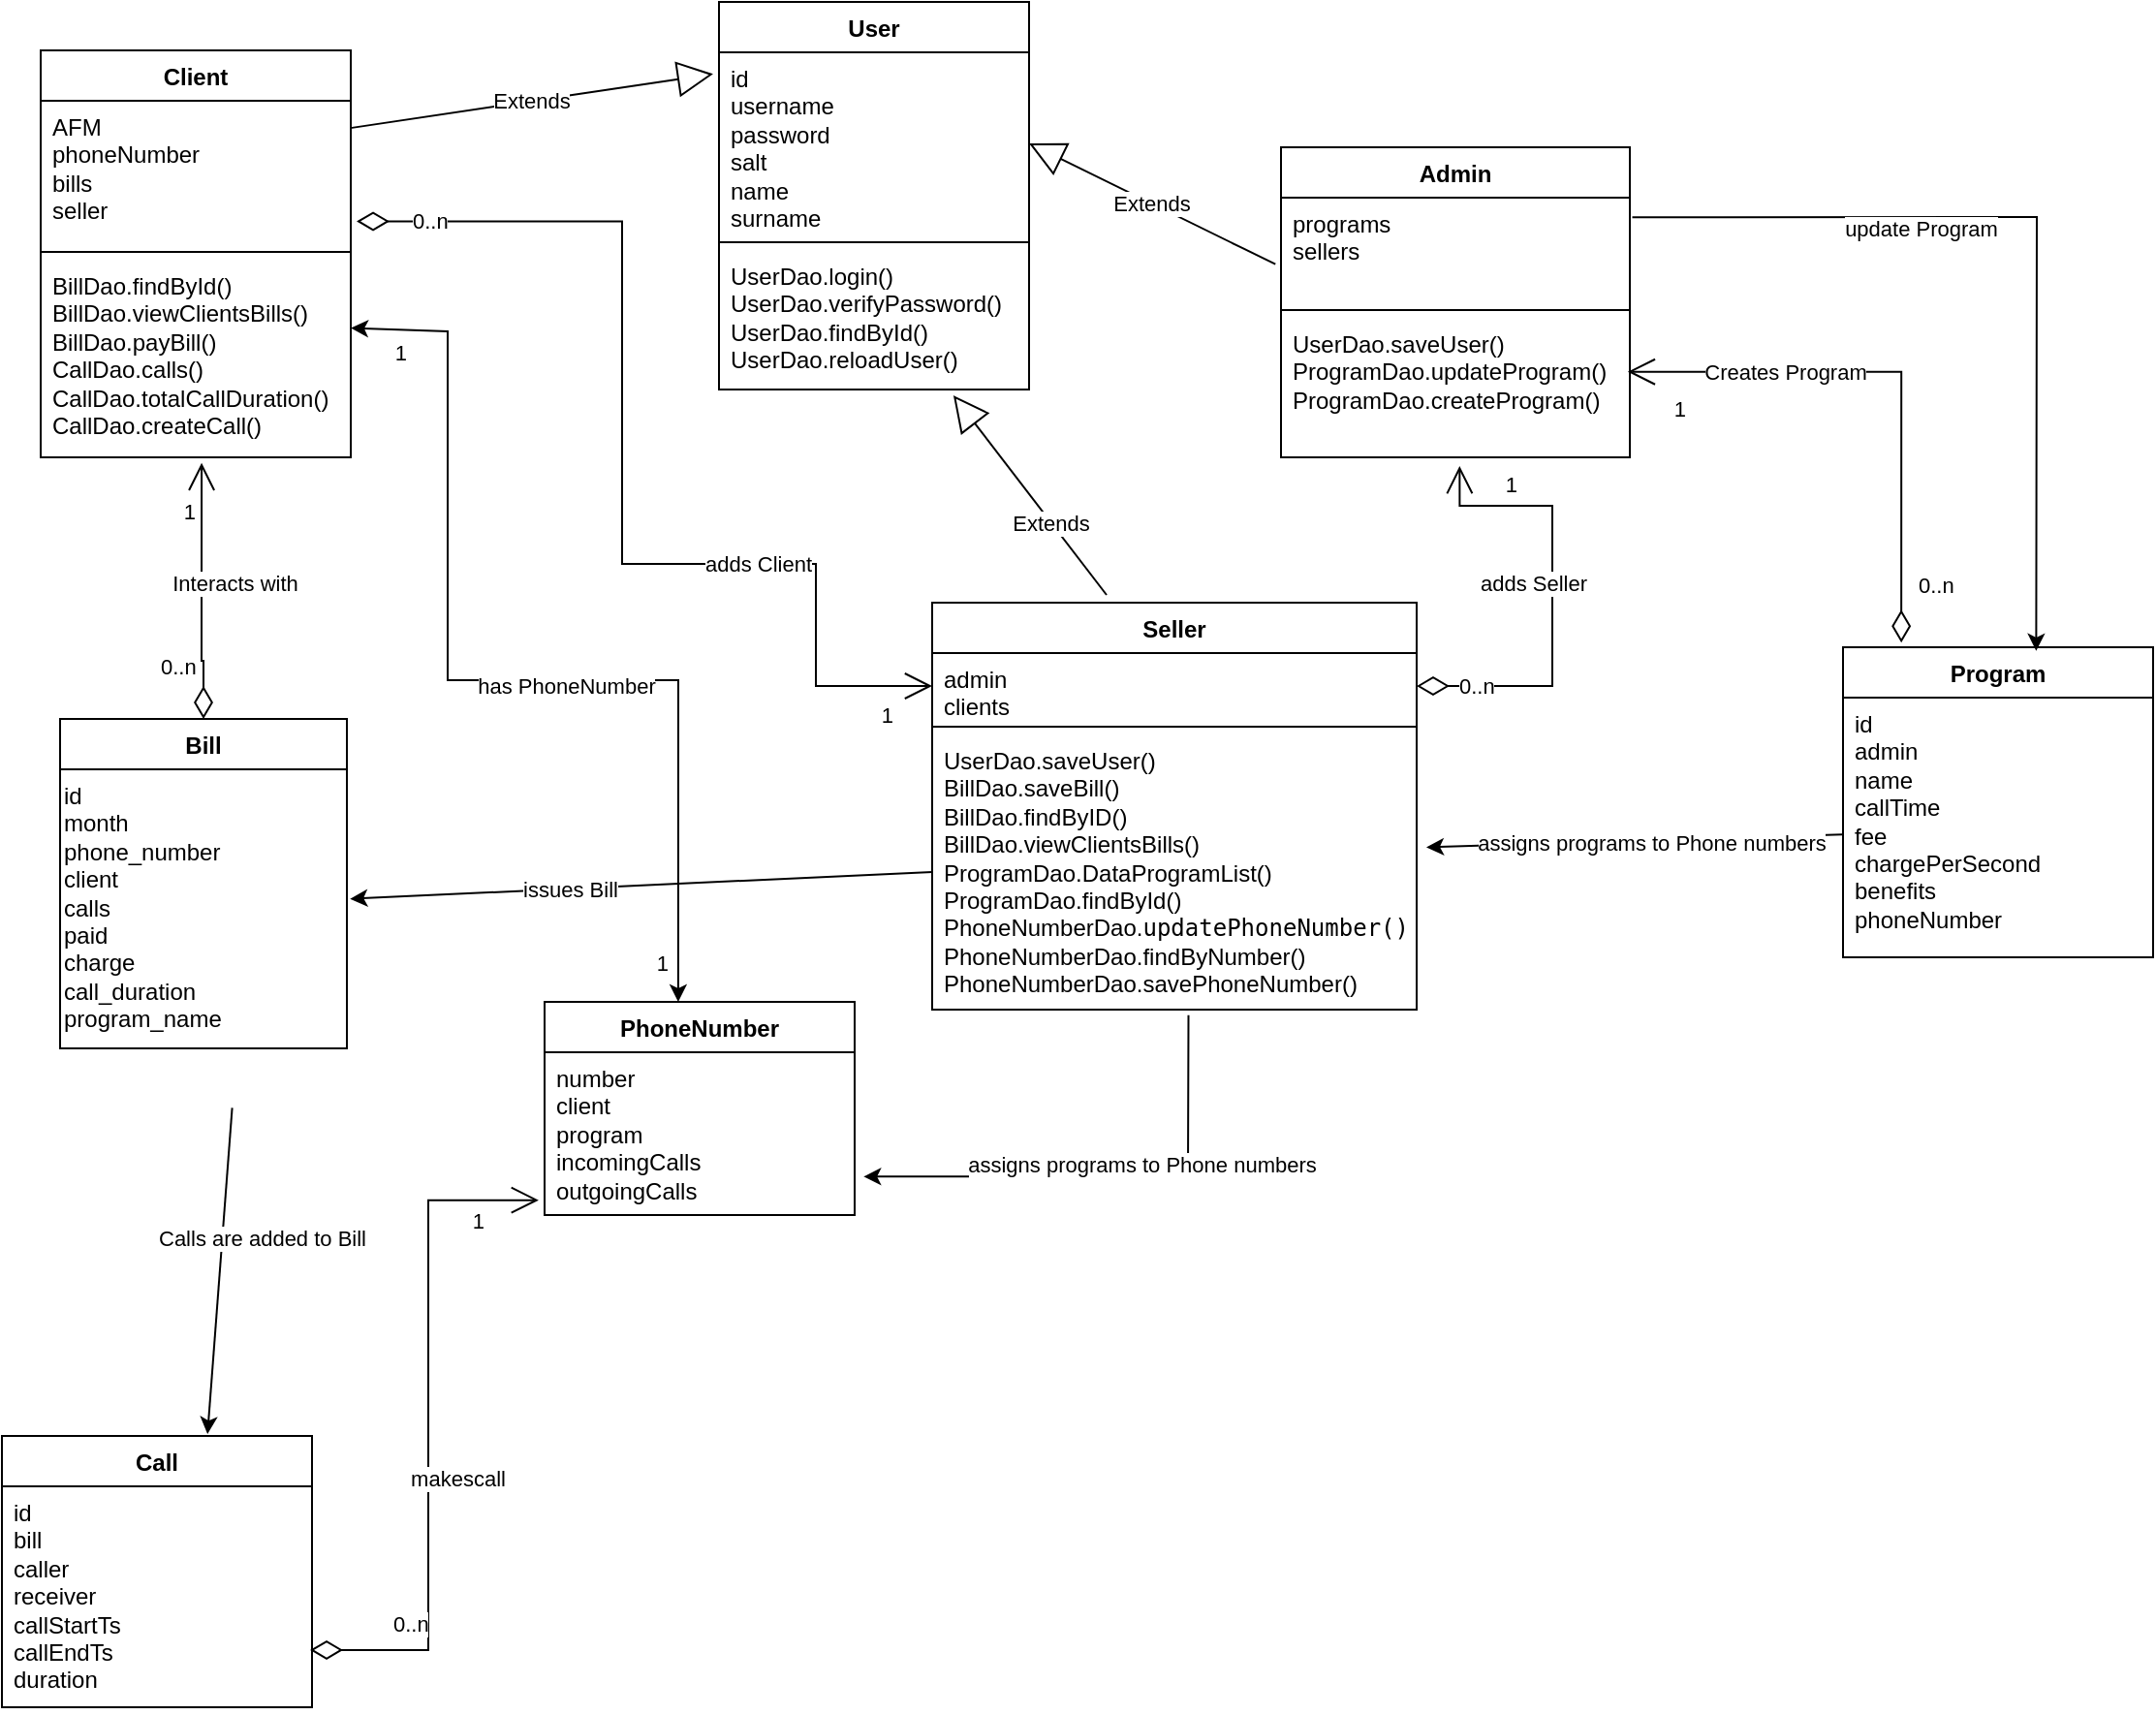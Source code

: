 <mxfile version="24.6.5" type="github">
  <diagram id="C5RBs43oDa-KdzZeNtuy" name="Page-1">
    <mxGraphModel dx="1816" dy="523" grid="1" gridSize="10" guides="1" tooltips="1" connect="1" arrows="1" fold="1" page="1" pageScale="1" pageWidth="827" pageHeight="1169" math="0" shadow="0">
      <root>
        <mxCell id="WIyWlLk6GJQsqaUBKTNV-0" />
        <mxCell id="WIyWlLk6GJQsqaUBKTNV-1" parent="WIyWlLk6GJQsqaUBKTNV-0" />
        <mxCell id="PQQsiV7FaaH9W0I3lToX-6" value="User" style="swimlane;fontStyle=1;align=center;verticalAlign=top;childLayout=stackLayout;horizontal=1;startSize=26;horizontalStack=0;resizeParent=1;resizeParentMax=0;resizeLast=0;collapsible=1;marginBottom=0;whiteSpace=wrap;html=1;" parent="WIyWlLk6GJQsqaUBKTNV-1" vertex="1">
          <mxGeometry x="320" width="160" height="200" as="geometry">
            <mxRectangle x="254" y="150" width="100" height="30" as="alternateBounds" />
          </mxGeometry>
        </mxCell>
        <mxCell id="PQQsiV7FaaH9W0I3lToX-7" value="&lt;div&gt;id&lt;/div&gt;username&lt;div&gt;password&lt;/div&gt;&lt;div&gt;salt&lt;/div&gt;&lt;div&gt;name&lt;/div&gt;&lt;div&gt;surname&lt;/div&gt;" style="text;strokeColor=none;fillColor=none;align=left;verticalAlign=top;spacingLeft=4;spacingRight=4;overflow=hidden;rotatable=0;points=[[0,0.5],[1,0.5]];portConstraint=eastwest;whiteSpace=wrap;html=1;" parent="PQQsiV7FaaH9W0I3lToX-6" vertex="1">
          <mxGeometry y="26" width="160" height="94" as="geometry" />
        </mxCell>
        <mxCell id="PQQsiV7FaaH9W0I3lToX-8" value="" style="line;strokeWidth=1;fillColor=none;align=left;verticalAlign=middle;spacingTop=-1;spacingLeft=3;spacingRight=3;rotatable=0;labelPosition=right;points=[];portConstraint=eastwest;strokeColor=inherit;" parent="PQQsiV7FaaH9W0I3lToX-6" vertex="1">
          <mxGeometry y="120" width="160" height="8" as="geometry" />
        </mxCell>
        <mxCell id="PQQsiV7FaaH9W0I3lToX-9" value="&lt;div&gt;UserDao.login()&lt;/div&gt;&lt;div&gt;UserDao.verifyPassword()&lt;/div&gt;&lt;div&gt;UserDao.findById()&lt;br&gt;&lt;/div&gt;&lt;div&gt;&lt;span style=&quot;background-color: initial;&quot;&gt;UserDao.reloadUser()&lt;/span&gt;&lt;br&gt;&lt;/div&gt;" style="text;strokeColor=none;fillColor=none;align=left;verticalAlign=top;spacingLeft=4;spacingRight=4;overflow=hidden;rotatable=0;points=[[0,0.5],[1,0.5]];portConstraint=eastwest;whiteSpace=wrap;html=1;" parent="PQQsiV7FaaH9W0I3lToX-6" vertex="1">
          <mxGeometry y="128" width="160" height="72" as="geometry" />
        </mxCell>
        <mxCell id="PQQsiV7FaaH9W0I3lToX-16" value="Admin" style="swimlane;fontStyle=1;align=center;verticalAlign=top;childLayout=stackLayout;horizontal=1;startSize=26;horizontalStack=0;resizeParent=1;resizeParentMax=0;resizeLast=0;collapsible=1;marginBottom=0;whiteSpace=wrap;html=1;" parent="WIyWlLk6GJQsqaUBKTNV-1" vertex="1">
          <mxGeometry x="610" y="75" width="180" height="160" as="geometry" />
        </mxCell>
        <mxCell id="PQQsiV7FaaH9W0I3lToX-17" value="programs&lt;div&gt;sellers&lt;/div&gt;" style="text;strokeColor=none;fillColor=none;align=left;verticalAlign=top;spacingLeft=4;spacingRight=4;overflow=hidden;rotatable=0;points=[[0,0.5],[1,0.5]];portConstraint=eastwest;whiteSpace=wrap;html=1;" parent="PQQsiV7FaaH9W0I3lToX-16" vertex="1">
          <mxGeometry y="26" width="180" height="54" as="geometry" />
        </mxCell>
        <mxCell id="PQQsiV7FaaH9W0I3lToX-18" value="" style="line;strokeWidth=1;fillColor=none;align=left;verticalAlign=middle;spacingTop=-1;spacingLeft=3;spacingRight=3;rotatable=0;labelPosition=right;points=[];portConstraint=eastwest;strokeColor=inherit;" parent="PQQsiV7FaaH9W0I3lToX-16" vertex="1">
          <mxGeometry y="80" width="180" height="8" as="geometry" />
        </mxCell>
        <mxCell id="PQQsiV7FaaH9W0I3lToX-19" value="&lt;div&gt;UserDao.saveUser()&lt;br&gt;&lt;/div&gt;ProgramDao.updateProgram()&lt;div&gt;ProgramDao.createProgram()&lt;br&gt;&lt;/div&gt;" style="text;strokeColor=none;fillColor=none;align=left;verticalAlign=top;spacingLeft=4;spacingRight=4;overflow=hidden;rotatable=0;points=[[0,0.5],[1,0.5]];portConstraint=eastwest;whiteSpace=wrap;html=1;" parent="PQQsiV7FaaH9W0I3lToX-16" vertex="1">
          <mxGeometry y="88" width="180" height="72" as="geometry" />
        </mxCell>
        <mxCell id="PQQsiV7FaaH9W0I3lToX-20" value="Client" style="swimlane;fontStyle=1;align=center;verticalAlign=top;childLayout=stackLayout;horizontal=1;startSize=26;horizontalStack=0;resizeParent=1;resizeParentMax=0;resizeLast=0;collapsible=1;marginBottom=0;whiteSpace=wrap;html=1;" parent="WIyWlLk6GJQsqaUBKTNV-1" vertex="1">
          <mxGeometry x="-30" y="25" width="160" height="210" as="geometry" />
        </mxCell>
        <mxCell id="PQQsiV7FaaH9W0I3lToX-21" value="AFM&lt;div&gt;phoneNumber&lt;/div&gt;&lt;div&gt;bills&lt;/div&gt;&lt;div&gt;seller&lt;/div&gt;" style="text;strokeColor=none;fillColor=none;align=left;verticalAlign=top;spacingLeft=4;spacingRight=4;overflow=hidden;rotatable=0;points=[[0,0.5],[1,0.5]];portConstraint=eastwest;whiteSpace=wrap;html=1;" parent="PQQsiV7FaaH9W0I3lToX-20" vertex="1">
          <mxGeometry y="26" width="160" height="74" as="geometry" />
        </mxCell>
        <mxCell id="PQQsiV7FaaH9W0I3lToX-22" value="" style="line;strokeWidth=1;fillColor=none;align=left;verticalAlign=middle;spacingTop=-1;spacingLeft=3;spacingRight=3;rotatable=0;labelPosition=right;points=[];portConstraint=eastwest;strokeColor=inherit;" parent="PQQsiV7FaaH9W0I3lToX-20" vertex="1">
          <mxGeometry y="100" width="160" height="8" as="geometry" />
        </mxCell>
        <mxCell id="PQQsiV7FaaH9W0I3lToX-23" value="BillDao.findById()&lt;div&gt;BillDao.viewClientsBills()&lt;/div&gt;&lt;div&gt;BillDao.payBill()&lt;/div&gt;&lt;div&gt;CallDao.calls()&lt;/div&gt;&lt;div&gt;CallDao.totalCallDuration()&lt;/div&gt;&lt;div&gt;CallDao.createCall()&lt;/div&gt;" style="text;strokeColor=none;fillColor=none;align=left;verticalAlign=top;spacingLeft=4;spacingRight=4;overflow=hidden;rotatable=0;points=[[0,0.5],[1,0.5]];portConstraint=eastwest;whiteSpace=wrap;html=1;" parent="PQQsiV7FaaH9W0I3lToX-20" vertex="1">
          <mxGeometry y="108" width="160" height="102" as="geometry" />
        </mxCell>
        <mxCell id="PQQsiV7FaaH9W0I3lToX-24" value="Seller" style="swimlane;fontStyle=1;align=center;verticalAlign=top;childLayout=stackLayout;horizontal=1;startSize=26;horizontalStack=0;resizeParent=1;resizeParentMax=0;resizeLast=0;collapsible=1;marginBottom=0;whiteSpace=wrap;html=1;" parent="WIyWlLk6GJQsqaUBKTNV-1" vertex="1">
          <mxGeometry x="430" y="310" width="250" height="210" as="geometry" />
        </mxCell>
        <mxCell id="PQQsiV7FaaH9W0I3lToX-25" value="admin&lt;div&gt;clients&lt;/div&gt;" style="text;strokeColor=none;fillColor=none;align=left;verticalAlign=top;spacingLeft=4;spacingRight=4;overflow=hidden;rotatable=0;points=[[0,0.5],[1,0.5]];portConstraint=eastwest;whiteSpace=wrap;html=1;" parent="PQQsiV7FaaH9W0I3lToX-24" vertex="1">
          <mxGeometry y="26" width="250" height="34" as="geometry" />
        </mxCell>
        <mxCell id="PQQsiV7FaaH9W0I3lToX-26" value="" style="line;strokeWidth=1;fillColor=none;align=left;verticalAlign=middle;spacingTop=-1;spacingLeft=3;spacingRight=3;rotatable=0;labelPosition=right;points=[];portConstraint=eastwest;strokeColor=inherit;" parent="PQQsiV7FaaH9W0I3lToX-24" vertex="1">
          <mxGeometry y="60" width="250" height="8" as="geometry" />
        </mxCell>
        <mxCell id="PQQsiV7FaaH9W0I3lToX-27" value="&lt;div&gt;UserDao.saveUser()&lt;br&gt;&lt;/div&gt;&lt;div&gt;BillDao.saveBill()&lt;/div&gt;&lt;div&gt;BillDao.findByID()&lt;/div&gt;&lt;div&gt;BillDao.viewClientsBills()&lt;/div&gt;&lt;div&gt;ProgramDao.DataProgramList()&lt;/div&gt;&lt;div&gt;ProgramDao.findById()&lt;/div&gt;&lt;div&gt;PhoneNumberDao.&lt;span style=&quot;font-family: &amp;quot;Droid Sans Mono&amp;quot;, &amp;quot;monospace&amp;quot;, monospace; white-space: pre;&quot;&gt;updatePhoneNumber()&lt;/span&gt;&lt;/div&gt;&lt;div&gt;PhoneNumberDao.findByNumber()&lt;br&gt;&lt;/div&gt;&lt;div&gt;PhoneNumberDao.savePhoneNumber()&lt;br&gt;&lt;/div&gt;" style="text;strokeColor=none;fillColor=none;align=left;verticalAlign=top;spacingLeft=4;spacingRight=4;overflow=hidden;rotatable=0;points=[[0,0.5],[1,0.5]];portConstraint=eastwest;whiteSpace=wrap;html=1;" parent="PQQsiV7FaaH9W0I3lToX-24" vertex="1">
          <mxGeometry y="68" width="250" height="142" as="geometry" />
        </mxCell>
        <mxCell id="PQQsiV7FaaH9W0I3lToX-28" value="Extends" style="endArrow=block;endSize=16;endFill=0;html=1;rounded=0;exitX=0.999;exitY=0.19;exitDx=0;exitDy=0;exitPerimeter=0;entryX=-0.019;entryY=0.119;entryDx=0;entryDy=0;entryPerimeter=0;" parent="WIyWlLk6GJQsqaUBKTNV-1" source="PQQsiV7FaaH9W0I3lToX-21" target="PQQsiV7FaaH9W0I3lToX-7" edge="1">
          <mxGeometry width="160" relative="1" as="geometry">
            <mxPoint x="194" y="100" as="sourcePoint" />
            <mxPoint x="320" y="74" as="targetPoint" />
            <Array as="points" />
          </mxGeometry>
        </mxCell>
        <mxCell id="PQQsiV7FaaH9W0I3lToX-29" value="Extends" style="endArrow=block;endSize=16;endFill=0;html=1;rounded=0;entryX=0.756;entryY=1.042;entryDx=0;entryDy=0;entryPerimeter=0;" parent="WIyWlLk6GJQsqaUBKTNV-1" edge="1" target="PQQsiV7FaaH9W0I3lToX-9">
          <mxGeometry x="-0.273" width="160" relative="1" as="geometry">
            <mxPoint x="520" y="306" as="sourcePoint" />
            <mxPoint x="450" y="230" as="targetPoint" />
            <Array as="points" />
            <mxPoint as="offset" />
          </mxGeometry>
        </mxCell>
        <mxCell id="PQQsiV7FaaH9W0I3lToX-30" value="Extends" style="endArrow=block;endSize=16;endFill=0;html=1;rounded=0;entryX=1;entryY=0.5;entryDx=0;entryDy=0;exitX=-0.016;exitY=0.636;exitDx=0;exitDy=0;exitPerimeter=0;" parent="WIyWlLk6GJQsqaUBKTNV-1" source="PQQsiV7FaaH9W0I3lToX-17" target="PQQsiV7FaaH9W0I3lToX-7" edge="1">
          <mxGeometry width="160" relative="1" as="geometry">
            <mxPoint x="590" y="108" as="sourcePoint" />
            <mxPoint x="634" y="310" as="targetPoint" />
          </mxGeometry>
        </mxCell>
        <mxCell id="PQQsiV7FaaH9W0I3lToX-31" value="PhoneNumber" style="swimlane;fontStyle=1;align=center;verticalAlign=top;childLayout=stackLayout;horizontal=1;startSize=26;horizontalStack=0;resizeParent=1;resizeParentMax=0;resizeLast=0;collapsible=1;marginBottom=0;whiteSpace=wrap;html=1;" parent="WIyWlLk6GJQsqaUBKTNV-1" vertex="1">
          <mxGeometry x="230" y="516" width="160" height="110" as="geometry" />
        </mxCell>
        <mxCell id="PQQsiV7FaaH9W0I3lToX-32" value="&lt;div&gt;number&lt;/div&gt;&lt;div&gt;client&lt;/div&gt;&lt;div&gt;program&lt;/div&gt;&lt;div&gt;incomingCalls&lt;/div&gt;&lt;div&gt;outgoingCalls&lt;/div&gt;&lt;div&gt;&lt;br&gt;&lt;/div&gt;" style="text;strokeColor=none;fillColor=none;align=left;verticalAlign=top;spacingLeft=4;spacingRight=4;overflow=hidden;rotatable=0;points=[[0,0.5],[1,0.5]];portConstraint=eastwest;whiteSpace=wrap;html=1;" parent="PQQsiV7FaaH9W0I3lToX-31" vertex="1">
          <mxGeometry y="26" width="160" height="84" as="geometry" />
        </mxCell>
        <mxCell id="PQQsiV7FaaH9W0I3lToX-35" value="Program" style="swimlane;fontStyle=1;align=center;verticalAlign=top;childLayout=stackLayout;horizontal=1;startSize=26;horizontalStack=0;resizeParent=1;resizeParentMax=0;resizeLast=0;collapsible=1;marginBottom=0;whiteSpace=wrap;html=1;" parent="WIyWlLk6GJQsqaUBKTNV-1" vertex="1">
          <mxGeometry x="900" y="333" width="160" height="160" as="geometry" />
        </mxCell>
        <mxCell id="PQQsiV7FaaH9W0I3lToX-36" value="&lt;div&gt;id&lt;/div&gt;&lt;div&gt;admin&lt;/div&gt;&lt;div&gt;name&lt;/div&gt;&lt;div&gt;callTime&lt;/div&gt;&lt;div&gt;fee&lt;/div&gt;&lt;div&gt;chargePerSecond&lt;/div&gt;&lt;div&gt;benefits&lt;/div&gt;&lt;div&gt;phoneNumber&lt;/div&gt;" style="text;strokeColor=none;fillColor=none;align=left;verticalAlign=top;spacingLeft=4;spacingRight=4;overflow=hidden;rotatable=0;points=[[0,0.5],[1,0.5]];portConstraint=eastwest;whiteSpace=wrap;html=1;" parent="PQQsiV7FaaH9W0I3lToX-35" vertex="1">
          <mxGeometry y="26" width="160" height="134" as="geometry" />
        </mxCell>
        <mxCell id="PQQsiV7FaaH9W0I3lToX-39" value="Call" style="swimlane;fontStyle=1;align=center;verticalAlign=top;childLayout=stackLayout;horizontal=1;startSize=26;horizontalStack=0;resizeParent=1;resizeParentMax=0;resizeLast=0;collapsible=1;marginBottom=0;whiteSpace=wrap;html=1;" parent="WIyWlLk6GJQsqaUBKTNV-1" vertex="1">
          <mxGeometry x="-50" y="740" width="160" height="140" as="geometry" />
        </mxCell>
        <mxCell id="PQQsiV7FaaH9W0I3lToX-40" value="&lt;div&gt;id&lt;/div&gt;&lt;div&gt;bill&lt;/div&gt;&lt;div&gt;caller&lt;/div&gt;&lt;div&gt;receiver&lt;/div&gt;&lt;div&gt;callStartTs&lt;/div&gt;&lt;div&gt;callEndTs&lt;/div&gt;&lt;div&gt;duration&lt;/div&gt;" style="text;strokeColor=none;fillColor=none;align=left;verticalAlign=top;spacingLeft=4;spacingRight=4;overflow=hidden;rotatable=0;points=[[0,0.5],[1,0.5]];portConstraint=eastwest;whiteSpace=wrap;html=1;" parent="PQQsiV7FaaH9W0I3lToX-39" vertex="1">
          <mxGeometry y="26" width="160" height="114" as="geometry" />
        </mxCell>
        <mxCell id="PQQsiV7FaaH9W0I3lToX-43" value="Bill" style="swimlane;fontStyle=1;align=center;verticalAlign=top;childLayout=stackLayout;horizontal=1;startSize=26;horizontalStack=0;resizeParent=1;resizeParentMax=0;resizeLast=0;collapsible=1;marginBottom=0;whiteSpace=wrap;html=1;" parent="WIyWlLk6GJQsqaUBKTNV-1" vertex="1">
          <mxGeometry x="-20" y="370" width="148" height="170" as="geometry" />
        </mxCell>
        <mxCell id="I_JnXTEArgcfzFITMIrx-4" value="&lt;div style=&quot;&quot;&gt;id&lt;/div&gt;&lt;div style=&quot;&quot;&gt;month&lt;/div&gt;&lt;div style=&quot;&quot;&gt;phone_number&lt;/div&gt;&lt;div style=&quot;&quot;&gt;client&lt;/div&gt;&lt;div style=&quot;&quot;&gt;calls&lt;/div&gt;&lt;div style=&quot;&quot;&gt;paid&lt;/div&gt;&lt;div style=&quot;&quot;&gt;charge&lt;/div&gt;&lt;div style=&quot;&quot;&gt;call_duration&lt;/div&gt;&lt;div style=&quot;&quot;&gt;program_name&lt;/div&gt;&lt;div style=&quot;&quot;&gt;&lt;br&gt;&lt;/div&gt;" style="whiteSpace=wrap;html=1;align=left;fillColor=none;strokeColor=none;verticalAlign=top;" vertex="1" parent="PQQsiV7FaaH9W0I3lToX-43">
          <mxGeometry y="26" width="148" height="144" as="geometry" />
        </mxCell>
        <mxCell id="S9b0oIYNmGxssWFGSMph-13" value="adds Seller" style="endArrow=open;html=1;endSize=12;startArrow=diamondThin;startSize=14;startFill=0;edgeStyle=orthogonalEdgeStyle;rounded=0;exitX=1;exitY=0.5;exitDx=0;exitDy=0;entryX=0.512;entryY=1.063;entryDx=0;entryDy=0;entryPerimeter=0;" parent="WIyWlLk6GJQsqaUBKTNV-1" source="PQQsiV7FaaH9W0I3lToX-25" target="PQQsiV7FaaH9W0I3lToX-19" edge="1">
          <mxGeometry x="0.497" y="40" relative="1" as="geometry">
            <mxPoint x="750" y="410" as="sourcePoint" />
            <mxPoint x="910" y="410" as="targetPoint" />
            <Array as="points">
              <mxPoint x="750" y="353" />
              <mxPoint x="750" y="260" />
              <mxPoint x="702" y="260" />
            </Array>
            <mxPoint as="offset" />
          </mxGeometry>
        </mxCell>
        <mxCell id="S9b0oIYNmGxssWFGSMph-14" value="0..n" style="edgeLabel;resizable=0;html=1;align=left;verticalAlign=top;" parent="S9b0oIYNmGxssWFGSMph-13" connectable="0" vertex="1">
          <mxGeometry x="-1" relative="1" as="geometry">
            <mxPoint x="20" y="-13" as="offset" />
          </mxGeometry>
        </mxCell>
        <mxCell id="S9b0oIYNmGxssWFGSMph-15" value="1" style="edgeLabel;resizable=0;html=1;align=right;verticalAlign=top;" parent="S9b0oIYNmGxssWFGSMph-13" connectable="0" vertex="1">
          <mxGeometry x="1" relative="1" as="geometry">
            <mxPoint x="30" y="-3" as="offset" />
          </mxGeometry>
        </mxCell>
        <mxCell id="S9b0oIYNmGxssWFGSMph-16" value="adds Client" style="endArrow=open;html=1;endSize=12;startArrow=diamondThin;startSize=14;startFill=0;edgeStyle=orthogonalEdgeStyle;rounded=0;entryX=0;entryY=0.5;entryDx=0;entryDy=0;exitX=1.019;exitY=0.841;exitDx=0;exitDy=0;exitPerimeter=0;" parent="WIyWlLk6GJQsqaUBKTNV-1" source="PQQsiV7FaaH9W0I3lToX-21" target="PQQsiV7FaaH9W0I3lToX-25" edge="1">
          <mxGeometry x="0.43" relative="1" as="geometry">
            <mxPoint x="290" y="150" as="sourcePoint" />
            <mxPoint x="350" y="110" as="targetPoint" />
            <Array as="points">
              <mxPoint x="270" y="113" />
              <mxPoint x="270" y="290" />
              <mxPoint x="370" y="290" />
              <mxPoint x="370" y="353" />
            </Array>
            <mxPoint as="offset" />
          </mxGeometry>
        </mxCell>
        <mxCell id="S9b0oIYNmGxssWFGSMph-17" value="0..n" style="edgeLabel;resizable=0;html=1;align=left;verticalAlign=top;" parent="S9b0oIYNmGxssWFGSMph-16" connectable="0" vertex="1">
          <mxGeometry x="-1" relative="1" as="geometry">
            <mxPoint x="27" y="-13" as="offset" />
          </mxGeometry>
        </mxCell>
        <mxCell id="S9b0oIYNmGxssWFGSMph-18" value="1" style="edgeLabel;resizable=0;html=1;align=right;verticalAlign=top;" parent="S9b0oIYNmGxssWFGSMph-16" connectable="0" vertex="1">
          <mxGeometry x="1" relative="1" as="geometry">
            <mxPoint x="-20" y="2" as="offset" />
          </mxGeometry>
        </mxCell>
        <mxCell id="FqNcEAtLq2740I8LnWUh-9" value="Creates Program" style="endArrow=open;html=1;endSize=12;startArrow=diamondThin;startSize=14;startFill=0;edgeStyle=orthogonalEdgeStyle;rounded=0;entryX=0.994;entryY=0.387;entryDx=0;entryDy=0;entryPerimeter=0;exitX=0.188;exitY=-0.015;exitDx=0;exitDy=0;exitPerimeter=0;" parent="WIyWlLk6GJQsqaUBKTNV-1" source="PQQsiV7FaaH9W0I3lToX-35" target="PQQsiV7FaaH9W0I3lToX-19" edge="1">
          <mxGeometry x="0.422" relative="1" as="geometry">
            <mxPoint x="970" y="260" as="sourcePoint" />
            <mxPoint x="690" y="250" as="targetPoint" />
            <Array as="points">
              <mxPoint x="930" y="191" />
            </Array>
            <mxPoint as="offset" />
          </mxGeometry>
        </mxCell>
        <mxCell id="FqNcEAtLq2740I8LnWUh-10" value="0..n" style="edgeLabel;resizable=0;html=1;align=left;verticalAlign=top;" parent="FqNcEAtLq2740I8LnWUh-9" connectable="0" vertex="1">
          <mxGeometry x="-1" relative="1" as="geometry">
            <mxPoint x="7" y="-43" as="offset" />
          </mxGeometry>
        </mxCell>
        <mxCell id="FqNcEAtLq2740I8LnWUh-11" value="1" style="edgeLabel;resizable=0;html=1;align=right;verticalAlign=top;" parent="FqNcEAtLq2740I8LnWUh-9" connectable="0" vertex="1">
          <mxGeometry x="1" relative="1" as="geometry">
            <mxPoint x="31" y="6" as="offset" />
          </mxGeometry>
        </mxCell>
        <mxCell id="ZRw_U6qxjAQ-fMK9GYlp-0" value="makescall" style="endArrow=open;html=1;endSize=12;startArrow=diamondThin;startSize=14;startFill=0;edgeStyle=orthogonalEdgeStyle;rounded=0;exitX=0.994;exitY=0.741;exitDx=0;exitDy=0;exitPerimeter=0;entryX=-0.019;entryY=0.909;entryDx=0;entryDy=0;entryPerimeter=0;" parent="WIyWlLk6GJQsqaUBKTNV-1" source="PQQsiV7FaaH9W0I3lToX-40" target="PQQsiV7FaaH9W0I3lToX-32" edge="1">
          <mxGeometry x="-0.147" y="-15" relative="1" as="geometry">
            <mxPoint x="-12" y="520" as="sourcePoint" />
            <mxPoint x="160" y="510" as="targetPoint" />
            <Array as="points" />
            <mxPoint as="offset" />
          </mxGeometry>
        </mxCell>
        <mxCell id="ZRw_U6qxjAQ-fMK9GYlp-1" value="0..n" style="edgeLabel;resizable=0;html=1;align=left;verticalAlign=top;" parent="ZRw_U6qxjAQ-fMK9GYlp-0" connectable="0" vertex="1">
          <mxGeometry x="-1" relative="1" as="geometry">
            <mxPoint x="41" y="-26" as="offset" />
          </mxGeometry>
        </mxCell>
        <mxCell id="ZRw_U6qxjAQ-fMK9GYlp-2" value="1" style="edgeLabel;resizable=0;html=1;align=right;verticalAlign=top;" parent="ZRw_U6qxjAQ-fMK9GYlp-0" connectable="0" vertex="1">
          <mxGeometry x="1" relative="1" as="geometry">
            <mxPoint x="-27" y="-2" as="offset" />
          </mxGeometry>
        </mxCell>
        <mxCell id="ZRw_U6qxjAQ-fMK9GYlp-3" value="" style="endArrow=classic;html=1;rounded=0;exitX=0.6;exitY=1.179;exitDx=0;exitDy=0;exitPerimeter=0;entryX=0.663;entryY=-0.007;entryDx=0;entryDy=0;entryPerimeter=0;" parent="WIyWlLk6GJQsqaUBKTNV-1" target="PQQsiV7FaaH9W0I3lToX-39" edge="1">
          <mxGeometry relative="1" as="geometry">
            <mxPoint x="68.8" y="570.654" as="sourcePoint" />
            <mxPoint x="126" y="580" as="targetPoint" />
            <Array as="points" />
          </mxGeometry>
        </mxCell>
        <mxCell id="ZRw_U6qxjAQ-fMK9GYlp-4" value="Calls are added to Bill" style="edgeLabel;resizable=0;html=1;;align=center;verticalAlign=middle;" parent="ZRw_U6qxjAQ-fMK9GYlp-3" connectable="0" vertex="1">
          <mxGeometry relative="1" as="geometry">
            <mxPoint x="21" y="-17" as="offset" />
          </mxGeometry>
        </mxCell>
        <mxCell id="7mp21v4PdJmZDxbPtNOf-0" value="" style="endArrow=classic;html=1;rounded=0;entryX=0.623;entryY=0.012;entryDx=0;entryDy=0;entryPerimeter=0;exitX=1.007;exitY=0.188;exitDx=0;exitDy=0;exitPerimeter=0;" parent="WIyWlLk6GJQsqaUBKTNV-1" source="PQQsiV7FaaH9W0I3lToX-17" target="PQQsiV7FaaH9W0I3lToX-35" edge="1">
          <mxGeometry relative="1" as="geometry">
            <mxPoint x="1110" y="75" as="sourcePoint" />
            <mxPoint x="880" y="135" as="targetPoint" />
            <Array as="points">
              <mxPoint x="1000" y="111" />
            </Array>
          </mxGeometry>
        </mxCell>
        <mxCell id="7mp21v4PdJmZDxbPtNOf-1" value="update Program" style="edgeLabel;resizable=0;html=1;;align=center;verticalAlign=middle;" parent="7mp21v4PdJmZDxbPtNOf-0" connectable="0" vertex="1">
          <mxGeometry relative="1" as="geometry">
            <mxPoint x="-60" y="-2" as="offset" />
          </mxGeometry>
        </mxCell>
        <mxCell id="7mp21v4PdJmZDxbPtNOf-2" value="" style="endArrow=classic;html=1;rounded=0;exitX=-0.001;exitY=0.527;exitDx=0;exitDy=0;entryX=1.02;entryY=0.41;entryDx=0;entryDy=0;entryPerimeter=0;exitPerimeter=0;" parent="WIyWlLk6GJQsqaUBKTNV-1" source="PQQsiV7FaaH9W0I3lToX-36" target="PQQsiV7FaaH9W0I3lToX-27" edge="1">
          <mxGeometry relative="1" as="geometry">
            <mxPoint x="498" y="500" as="sourcePoint" />
            <mxPoint x="350" y="628" as="targetPoint" />
            <Array as="points" />
          </mxGeometry>
        </mxCell>
        <mxCell id="7mp21v4PdJmZDxbPtNOf-3" value="assigns programs to Phone numbers" style="edgeLabel;resizable=0;html=1;;align=center;verticalAlign=middle;" parent="7mp21v4PdJmZDxbPtNOf-2" connectable="0" vertex="1">
          <mxGeometry relative="1" as="geometry">
            <mxPoint x="8" y="1" as="offset" />
          </mxGeometry>
        </mxCell>
        <mxCell id="7mp21v4PdJmZDxbPtNOf-4" value="" style="endArrow=classic;html=1;rounded=0;exitX=0.431;exitY=0;exitDx=0;exitDy=0;exitPerimeter=0;entryX=1;entryY=0.346;entryDx=0;entryDy=0;entryPerimeter=0;startArrow=classic;startFill=1;" parent="WIyWlLk6GJQsqaUBKTNV-1" source="PQQsiV7FaaH9W0I3lToX-31" target="PQQsiV7FaaH9W0I3lToX-23" edge="1">
          <mxGeometry relative="1" as="geometry">
            <mxPoint x="-79" y="435.5" as="sourcePoint" />
            <mxPoint x="230" y="211.5" as="targetPoint" />
            <Array as="points">
              <mxPoint x="299" y="350" />
              <mxPoint x="250" y="350" />
              <mxPoint x="180" y="350" />
              <mxPoint x="180" y="170" />
            </Array>
          </mxGeometry>
        </mxCell>
        <mxCell id="7mp21v4PdJmZDxbPtNOf-5" value="has PhoneNumber" style="edgeLabel;resizable=0;html=1;;align=center;verticalAlign=middle;" parent="7mp21v4PdJmZDxbPtNOf-4" connectable="0" vertex="1">
          <mxGeometry relative="1" as="geometry">
            <mxPoint x="33" y="3" as="offset" />
          </mxGeometry>
        </mxCell>
        <mxCell id="j3QCNysYbJSR-qSFu18V-3" value="Interacts with" style="endArrow=open;html=1;endSize=12;startArrow=diamondThin;startSize=14;startFill=0;edgeStyle=orthogonalEdgeStyle;rounded=0;entryX=0.519;entryY=1.028;entryDx=0;entryDy=0;entryPerimeter=0;exitX=0.5;exitY=0;exitDx=0;exitDy=0;" parent="WIyWlLk6GJQsqaUBKTNV-1" source="PQQsiV7FaaH9W0I3lToX-43" target="PQQsiV7FaaH9W0I3lToX-23" edge="1">
          <mxGeometry x="0.067" y="-17" relative="1" as="geometry">
            <mxPoint x="110" y="340" as="sourcePoint" />
            <mxPoint x="40" y="310" as="targetPoint" />
            <Array as="points">
              <mxPoint x="54" y="340" />
              <mxPoint x="53" y="340" />
            </Array>
            <mxPoint as="offset" />
          </mxGeometry>
        </mxCell>
        <mxCell id="j3QCNysYbJSR-qSFu18V-4" value="0..n" style="edgeLabel;resizable=0;html=1;align=left;verticalAlign=top;" parent="j3QCNysYbJSR-qSFu18V-3" connectable="0" vertex="1">
          <mxGeometry x="-1" relative="1" as="geometry">
            <mxPoint x="-24" y="-40" as="offset" />
          </mxGeometry>
        </mxCell>
        <mxCell id="j3QCNysYbJSR-qSFu18V-5" value="1" style="edgeLabel;resizable=0;html=1;align=right;verticalAlign=top;" parent="j3QCNysYbJSR-qSFu18V-3" connectable="0" vertex="1">
          <mxGeometry x="1" relative="1" as="geometry">
            <mxPoint x="-3" y="12" as="offset" />
          </mxGeometry>
        </mxCell>
        <mxCell id="QBvZkyLRlmYxOdxBIQTw-0" value="" style="endArrow=classic;html=1;rounded=0;exitX=0;exitY=0.5;exitDx=0;exitDy=0;entryX=1.011;entryY=0.464;entryDx=0;entryDy=0;entryPerimeter=0;" parent="WIyWlLk6GJQsqaUBKTNV-1" source="PQQsiV7FaaH9W0I3lToX-27" edge="1" target="I_JnXTEArgcfzFITMIrx-4">
          <mxGeometry relative="1" as="geometry">
            <mxPoint x="140.0" y="458.004" as="sourcePoint" />
            <mxPoint x="210" y="420" as="targetPoint" />
            <Array as="points" />
          </mxGeometry>
        </mxCell>
        <mxCell id="QBvZkyLRlmYxOdxBIQTw-1" value="issues Bill" style="edgeLabel;resizable=0;html=1;;align=center;verticalAlign=middle;" parent="QBvZkyLRlmYxOdxBIQTw-0" connectable="0" vertex="1">
          <mxGeometry relative="1" as="geometry">
            <mxPoint x="-37" y="2" as="offset" />
          </mxGeometry>
        </mxCell>
        <mxCell id="I_JnXTEArgcfzFITMIrx-6" value="" style="endArrow=classic;html=1;rounded=0;exitX=0.529;exitY=1.02;exitDx=0;exitDy=0;entryX=1.029;entryY=0.764;entryDx=0;entryDy=0;entryPerimeter=0;exitPerimeter=0;" edge="1" parent="WIyWlLk6GJQsqaUBKTNV-1" source="PQQsiV7FaaH9W0I3lToX-27" target="PQQsiV7FaaH9W0I3lToX-32">
          <mxGeometry relative="1" as="geometry">
            <mxPoint x="680" y="630" as="sourcePoint" />
            <mxPoint x="465" y="636" as="targetPoint" />
            <Array as="points">
              <mxPoint x="562" y="606" />
            </Array>
          </mxGeometry>
        </mxCell>
        <mxCell id="I_JnXTEArgcfzFITMIrx-7" value="assigns programs to Phone numbers" style="edgeLabel;resizable=0;html=1;;align=center;verticalAlign=middle;rotation=0;" connectable="0" vertex="1" parent="I_JnXTEArgcfzFITMIrx-6">
          <mxGeometry relative="1" as="geometry">
            <mxPoint x="18" y="-6" as="offset" />
          </mxGeometry>
        </mxCell>
        <mxCell id="I_JnXTEArgcfzFITMIrx-13" value="1" style="edgeLabel;resizable=0;html=1;align=right;verticalAlign=top;" connectable="0" vertex="1" parent="WIyWlLk6GJQsqaUBKTNV-1">
          <mxGeometry x="50.0" y="259.999" as="geometry">
            <mxPoint x="109" y="-92" as="offset" />
          </mxGeometry>
        </mxCell>
        <mxCell id="I_JnXTEArgcfzFITMIrx-14" value="1" style="edgeLabel;resizable=0;html=1;align=right;verticalAlign=top;" connectable="0" vertex="1" parent="WIyWlLk6GJQsqaUBKTNV-1">
          <mxGeometry x="300.0" y="489.999" as="geometry">
            <mxPoint x="-6" y="-7" as="offset" />
          </mxGeometry>
        </mxCell>
      </root>
    </mxGraphModel>
  </diagram>
</mxfile>
